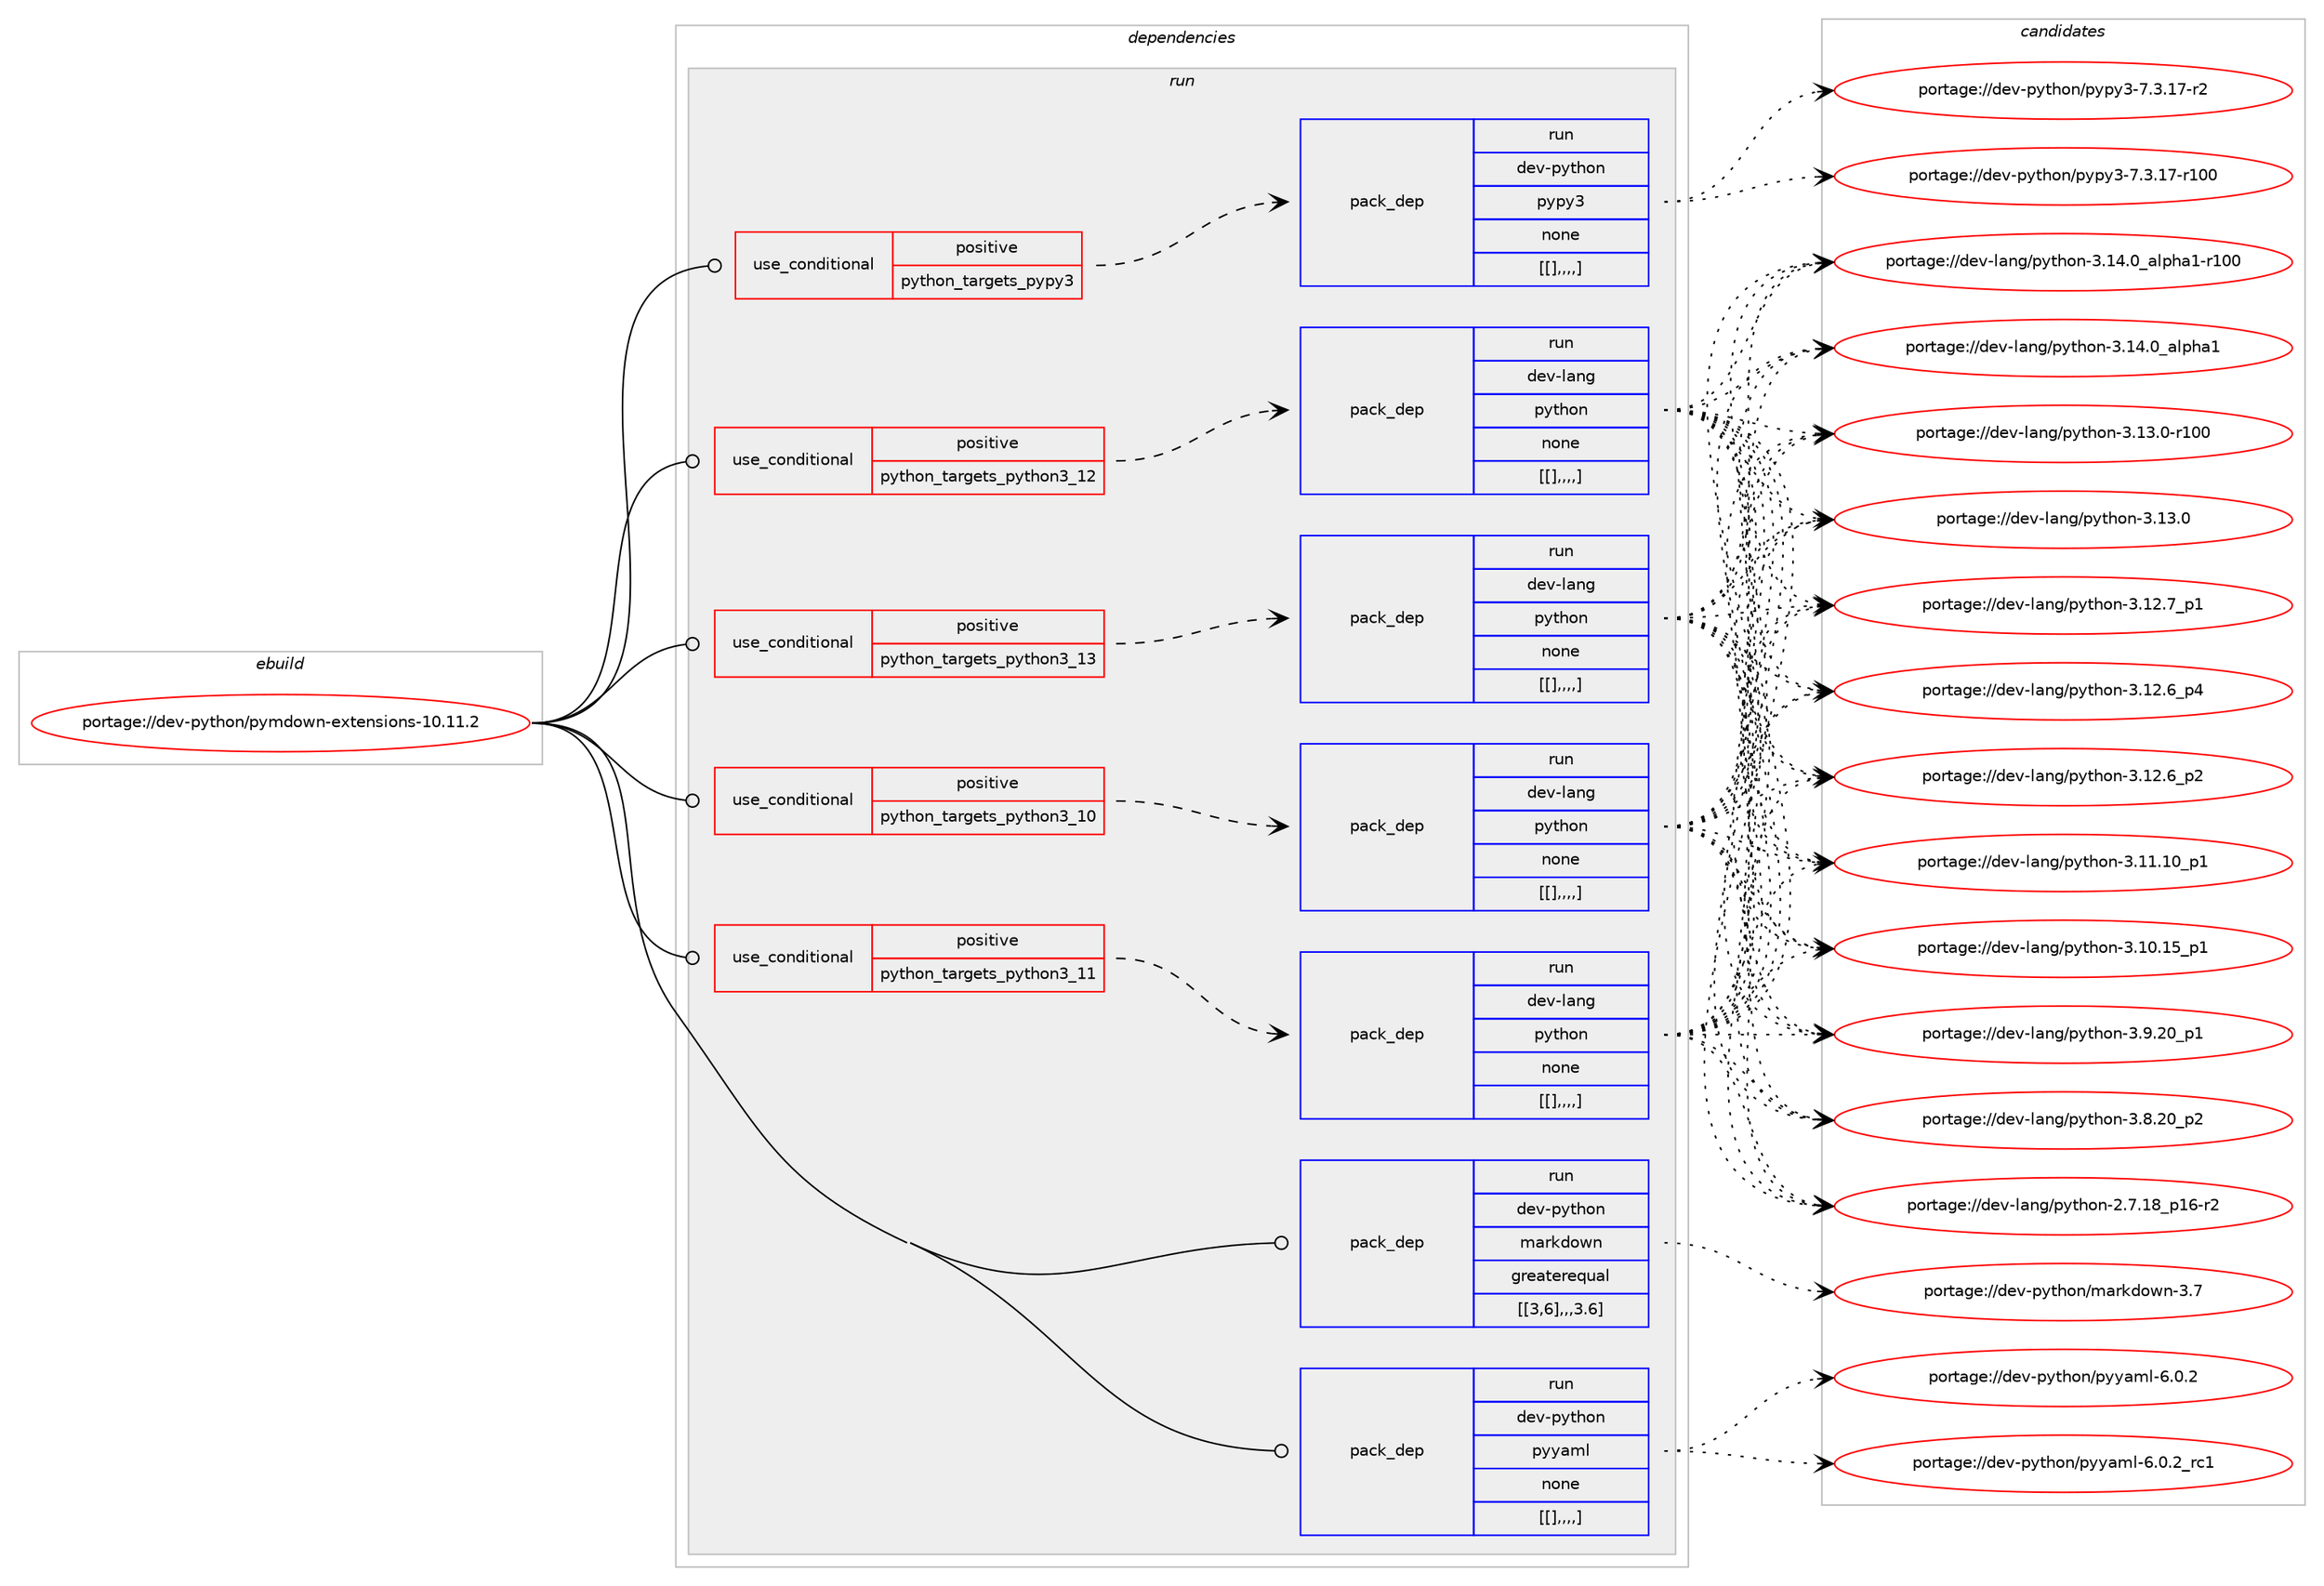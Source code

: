 digraph prolog {

# *************
# Graph options
# *************

newrank=true;
concentrate=true;
compound=true;
graph [rankdir=LR,fontname=Helvetica,fontsize=10,ranksep=1.5];#, ranksep=2.5, nodesep=0.2];
edge  [arrowhead=vee];
node  [fontname=Helvetica,fontsize=10];

# **********
# The ebuild
# **********

subgraph cluster_leftcol {
color=gray;
label=<<i>ebuild</i>>;
id [label="portage://dev-python/pymdown-extensions-10.11.2", color=red, width=4, href="../dev-python/pymdown-extensions-10.11.2.svg"];
}

# ****************
# The dependencies
# ****************

subgraph cluster_midcol {
color=gray;
label=<<i>dependencies</i>>;
subgraph cluster_compile {
fillcolor="#eeeeee";
style=filled;
label=<<i>compile</i>>;
}
subgraph cluster_compileandrun {
fillcolor="#eeeeee";
style=filled;
label=<<i>compile and run</i>>;
}
subgraph cluster_run {
fillcolor="#eeeeee";
style=filled;
label=<<i>run</i>>;
subgraph cond39728 {
dependency163673 [label=<<TABLE BORDER="0" CELLBORDER="1" CELLSPACING="0" CELLPADDING="4"><TR><TD ROWSPAN="3" CELLPADDING="10">use_conditional</TD></TR><TR><TD>positive</TD></TR><TR><TD>python_targets_pypy3</TD></TR></TABLE>>, shape=none, color=red];
subgraph pack122644 {
dependency163780 [label=<<TABLE BORDER="0" CELLBORDER="1" CELLSPACING="0" CELLPADDING="4" WIDTH="220"><TR><TD ROWSPAN="6" CELLPADDING="30">pack_dep</TD></TR><TR><TD WIDTH="110">run</TD></TR><TR><TD>dev-python</TD></TR><TR><TD>pypy3</TD></TR><TR><TD>none</TD></TR><TR><TD>[[],,,,]</TD></TR></TABLE>>, shape=none, color=blue];
}
dependency163673:e -> dependency163780:w [weight=20,style="dashed",arrowhead="vee"];
}
id:e -> dependency163673:w [weight=20,style="solid",arrowhead="odot"];
subgraph cond39789 {
dependency163822 [label=<<TABLE BORDER="0" CELLBORDER="1" CELLSPACING="0" CELLPADDING="4"><TR><TD ROWSPAN="3" CELLPADDING="10">use_conditional</TD></TR><TR><TD>positive</TD></TR><TR><TD>python_targets_python3_10</TD></TR></TABLE>>, shape=none, color=red];
subgraph pack122704 {
dependency163827 [label=<<TABLE BORDER="0" CELLBORDER="1" CELLSPACING="0" CELLPADDING="4" WIDTH="220"><TR><TD ROWSPAN="6" CELLPADDING="30">pack_dep</TD></TR><TR><TD WIDTH="110">run</TD></TR><TR><TD>dev-lang</TD></TR><TR><TD>python</TD></TR><TR><TD>none</TD></TR><TR><TD>[[],,,,]</TD></TR></TABLE>>, shape=none, color=blue];
}
dependency163822:e -> dependency163827:w [weight=20,style="dashed",arrowhead="vee"];
}
id:e -> dependency163822:w [weight=20,style="solid",arrowhead="odot"];
subgraph cond39802 {
dependency163834 [label=<<TABLE BORDER="0" CELLBORDER="1" CELLSPACING="0" CELLPADDING="4"><TR><TD ROWSPAN="3" CELLPADDING="10">use_conditional</TD></TR><TR><TD>positive</TD></TR><TR><TD>python_targets_python3_11</TD></TR></TABLE>>, shape=none, color=red];
subgraph pack122729 {
dependency163887 [label=<<TABLE BORDER="0" CELLBORDER="1" CELLSPACING="0" CELLPADDING="4" WIDTH="220"><TR><TD ROWSPAN="6" CELLPADDING="30">pack_dep</TD></TR><TR><TD WIDTH="110">run</TD></TR><TR><TD>dev-lang</TD></TR><TR><TD>python</TD></TR><TR><TD>none</TD></TR><TR><TD>[[],,,,]</TD></TR></TABLE>>, shape=none, color=blue];
}
dependency163834:e -> dependency163887:w [weight=20,style="dashed",arrowhead="vee"];
}
id:e -> dependency163834:w [weight=20,style="solid",arrowhead="odot"];
subgraph cond39827 {
dependency163903 [label=<<TABLE BORDER="0" CELLBORDER="1" CELLSPACING="0" CELLPADDING="4"><TR><TD ROWSPAN="3" CELLPADDING="10">use_conditional</TD></TR><TR><TD>positive</TD></TR><TR><TD>python_targets_python3_12</TD></TR></TABLE>>, shape=none, color=red];
subgraph pack122773 {
dependency163950 [label=<<TABLE BORDER="0" CELLBORDER="1" CELLSPACING="0" CELLPADDING="4" WIDTH="220"><TR><TD ROWSPAN="6" CELLPADDING="30">pack_dep</TD></TR><TR><TD WIDTH="110">run</TD></TR><TR><TD>dev-lang</TD></TR><TR><TD>python</TD></TR><TR><TD>none</TD></TR><TR><TD>[[],,,,]</TD></TR></TABLE>>, shape=none, color=blue];
}
dependency163903:e -> dependency163950:w [weight=20,style="dashed",arrowhead="vee"];
}
id:e -> dependency163903:w [weight=20,style="solid",arrowhead="odot"];
subgraph cond39854 {
dependency163956 [label=<<TABLE BORDER="0" CELLBORDER="1" CELLSPACING="0" CELLPADDING="4"><TR><TD ROWSPAN="3" CELLPADDING="10">use_conditional</TD></TR><TR><TD>positive</TD></TR><TR><TD>python_targets_python3_13</TD></TR></TABLE>>, shape=none, color=red];
subgraph pack122796 {
dependency164000 [label=<<TABLE BORDER="0" CELLBORDER="1" CELLSPACING="0" CELLPADDING="4" WIDTH="220"><TR><TD ROWSPAN="6" CELLPADDING="30">pack_dep</TD></TR><TR><TD WIDTH="110">run</TD></TR><TR><TD>dev-lang</TD></TR><TR><TD>python</TD></TR><TR><TD>none</TD></TR><TR><TD>[[],,,,]</TD></TR></TABLE>>, shape=none, color=blue];
}
dependency163956:e -> dependency164000:w [weight=20,style="dashed",arrowhead="vee"];
}
id:e -> dependency163956:w [weight=20,style="solid",arrowhead="odot"];
subgraph pack122814 {
dependency164024 [label=<<TABLE BORDER="0" CELLBORDER="1" CELLSPACING="0" CELLPADDING="4" WIDTH="220"><TR><TD ROWSPAN="6" CELLPADDING="30">pack_dep</TD></TR><TR><TD WIDTH="110">run</TD></TR><TR><TD>dev-python</TD></TR><TR><TD>markdown</TD></TR><TR><TD>greaterequal</TD></TR><TR><TD>[[3,6],,,3.6]</TD></TR></TABLE>>, shape=none, color=blue];
}
id:e -> dependency164024:w [weight=20,style="solid",arrowhead="odot"];
subgraph pack122846 {
dependency164069 [label=<<TABLE BORDER="0" CELLBORDER="1" CELLSPACING="0" CELLPADDING="4" WIDTH="220"><TR><TD ROWSPAN="6" CELLPADDING="30">pack_dep</TD></TR><TR><TD WIDTH="110">run</TD></TR><TR><TD>dev-python</TD></TR><TR><TD>pyyaml</TD></TR><TR><TD>none</TD></TR><TR><TD>[[],,,,]</TD></TR></TABLE>>, shape=none, color=blue];
}
id:e -> dependency164069:w [weight=20,style="solid",arrowhead="odot"];
}
}

# **************
# The candidates
# **************

subgraph cluster_choices {
rank=same;
color=gray;
label=<<i>candidates</i>>;

subgraph choice122560 {
color=black;
nodesep=1;
choice100101118451121211161041111104711212111212151455546514649554511450 [label="portage://dev-python/pypy3-7.3.17-r2", color=red, width=4,href="../dev-python/pypy3-7.3.17-r2.svg"];
choice1001011184511212111610411111047112121112121514555465146495545114494848 [label="portage://dev-python/pypy3-7.3.17-r100", color=red, width=4,href="../dev-python/pypy3-7.3.17-r100.svg"];
dependency163780:e -> choice100101118451121211161041111104711212111212151455546514649554511450:w [style=dotted,weight="100"];
dependency163780:e -> choice1001011184511212111610411111047112121112121514555465146495545114494848:w [style=dotted,weight="100"];
}
subgraph choice122587 {
color=black;
nodesep=1;
choice100101118451089711010347112121116104111110455146495246489597108112104974945114494848 [label="portage://dev-lang/python-3.14.0_alpha1-r100", color=red, width=4,href="../dev-lang/python-3.14.0_alpha1-r100.svg"];
choice1001011184510897110103471121211161041111104551464952464895971081121049749 [label="portage://dev-lang/python-3.14.0_alpha1", color=red, width=4,href="../dev-lang/python-3.14.0_alpha1.svg"];
choice1001011184510897110103471121211161041111104551464951464845114494848 [label="portage://dev-lang/python-3.13.0-r100", color=red, width=4,href="../dev-lang/python-3.13.0-r100.svg"];
choice10010111845108971101034711212111610411111045514649514648 [label="portage://dev-lang/python-3.13.0", color=red, width=4,href="../dev-lang/python-3.13.0.svg"];
choice100101118451089711010347112121116104111110455146495046559511249 [label="portage://dev-lang/python-3.12.7_p1", color=red, width=4,href="../dev-lang/python-3.12.7_p1.svg"];
choice100101118451089711010347112121116104111110455146495046549511252 [label="portage://dev-lang/python-3.12.6_p4", color=red, width=4,href="../dev-lang/python-3.12.6_p4.svg"];
choice100101118451089711010347112121116104111110455146495046549511250 [label="portage://dev-lang/python-3.12.6_p2", color=red, width=4,href="../dev-lang/python-3.12.6_p2.svg"];
choice10010111845108971101034711212111610411111045514649494649489511249 [label="portage://dev-lang/python-3.11.10_p1", color=red, width=4,href="../dev-lang/python-3.11.10_p1.svg"];
choice10010111845108971101034711212111610411111045514649484649539511249 [label="portage://dev-lang/python-3.10.15_p1", color=red, width=4,href="../dev-lang/python-3.10.15_p1.svg"];
choice100101118451089711010347112121116104111110455146574650489511249 [label="portage://dev-lang/python-3.9.20_p1", color=red, width=4,href="../dev-lang/python-3.9.20_p1.svg"];
choice100101118451089711010347112121116104111110455146564650489511250 [label="portage://dev-lang/python-3.8.20_p2", color=red, width=4,href="../dev-lang/python-3.8.20_p2.svg"];
choice100101118451089711010347112121116104111110455046554649569511249544511450 [label="portage://dev-lang/python-2.7.18_p16-r2", color=red, width=4,href="../dev-lang/python-2.7.18_p16-r2.svg"];
dependency163827:e -> choice100101118451089711010347112121116104111110455146495246489597108112104974945114494848:w [style=dotted,weight="100"];
dependency163827:e -> choice1001011184510897110103471121211161041111104551464952464895971081121049749:w [style=dotted,weight="100"];
dependency163827:e -> choice1001011184510897110103471121211161041111104551464951464845114494848:w [style=dotted,weight="100"];
dependency163827:e -> choice10010111845108971101034711212111610411111045514649514648:w [style=dotted,weight="100"];
dependency163827:e -> choice100101118451089711010347112121116104111110455146495046559511249:w [style=dotted,weight="100"];
dependency163827:e -> choice100101118451089711010347112121116104111110455146495046549511252:w [style=dotted,weight="100"];
dependency163827:e -> choice100101118451089711010347112121116104111110455146495046549511250:w [style=dotted,weight="100"];
dependency163827:e -> choice10010111845108971101034711212111610411111045514649494649489511249:w [style=dotted,weight="100"];
dependency163827:e -> choice10010111845108971101034711212111610411111045514649484649539511249:w [style=dotted,weight="100"];
dependency163827:e -> choice100101118451089711010347112121116104111110455146574650489511249:w [style=dotted,weight="100"];
dependency163827:e -> choice100101118451089711010347112121116104111110455146564650489511250:w [style=dotted,weight="100"];
dependency163827:e -> choice100101118451089711010347112121116104111110455046554649569511249544511450:w [style=dotted,weight="100"];
}
subgraph choice122597 {
color=black;
nodesep=1;
choice100101118451089711010347112121116104111110455146495246489597108112104974945114494848 [label="portage://dev-lang/python-3.14.0_alpha1-r100", color=red, width=4,href="../dev-lang/python-3.14.0_alpha1-r100.svg"];
choice1001011184510897110103471121211161041111104551464952464895971081121049749 [label="portage://dev-lang/python-3.14.0_alpha1", color=red, width=4,href="../dev-lang/python-3.14.0_alpha1.svg"];
choice1001011184510897110103471121211161041111104551464951464845114494848 [label="portage://dev-lang/python-3.13.0-r100", color=red, width=4,href="../dev-lang/python-3.13.0-r100.svg"];
choice10010111845108971101034711212111610411111045514649514648 [label="portage://dev-lang/python-3.13.0", color=red, width=4,href="../dev-lang/python-3.13.0.svg"];
choice100101118451089711010347112121116104111110455146495046559511249 [label="portage://dev-lang/python-3.12.7_p1", color=red, width=4,href="../dev-lang/python-3.12.7_p1.svg"];
choice100101118451089711010347112121116104111110455146495046549511252 [label="portage://dev-lang/python-3.12.6_p4", color=red, width=4,href="../dev-lang/python-3.12.6_p4.svg"];
choice100101118451089711010347112121116104111110455146495046549511250 [label="portage://dev-lang/python-3.12.6_p2", color=red, width=4,href="../dev-lang/python-3.12.6_p2.svg"];
choice10010111845108971101034711212111610411111045514649494649489511249 [label="portage://dev-lang/python-3.11.10_p1", color=red, width=4,href="../dev-lang/python-3.11.10_p1.svg"];
choice10010111845108971101034711212111610411111045514649484649539511249 [label="portage://dev-lang/python-3.10.15_p1", color=red, width=4,href="../dev-lang/python-3.10.15_p1.svg"];
choice100101118451089711010347112121116104111110455146574650489511249 [label="portage://dev-lang/python-3.9.20_p1", color=red, width=4,href="../dev-lang/python-3.9.20_p1.svg"];
choice100101118451089711010347112121116104111110455146564650489511250 [label="portage://dev-lang/python-3.8.20_p2", color=red, width=4,href="../dev-lang/python-3.8.20_p2.svg"];
choice100101118451089711010347112121116104111110455046554649569511249544511450 [label="portage://dev-lang/python-2.7.18_p16-r2", color=red, width=4,href="../dev-lang/python-2.7.18_p16-r2.svg"];
dependency163887:e -> choice100101118451089711010347112121116104111110455146495246489597108112104974945114494848:w [style=dotted,weight="100"];
dependency163887:e -> choice1001011184510897110103471121211161041111104551464952464895971081121049749:w [style=dotted,weight="100"];
dependency163887:e -> choice1001011184510897110103471121211161041111104551464951464845114494848:w [style=dotted,weight="100"];
dependency163887:e -> choice10010111845108971101034711212111610411111045514649514648:w [style=dotted,weight="100"];
dependency163887:e -> choice100101118451089711010347112121116104111110455146495046559511249:w [style=dotted,weight="100"];
dependency163887:e -> choice100101118451089711010347112121116104111110455146495046549511252:w [style=dotted,weight="100"];
dependency163887:e -> choice100101118451089711010347112121116104111110455146495046549511250:w [style=dotted,weight="100"];
dependency163887:e -> choice10010111845108971101034711212111610411111045514649494649489511249:w [style=dotted,weight="100"];
dependency163887:e -> choice10010111845108971101034711212111610411111045514649484649539511249:w [style=dotted,weight="100"];
dependency163887:e -> choice100101118451089711010347112121116104111110455146574650489511249:w [style=dotted,weight="100"];
dependency163887:e -> choice100101118451089711010347112121116104111110455146564650489511250:w [style=dotted,weight="100"];
dependency163887:e -> choice100101118451089711010347112121116104111110455046554649569511249544511450:w [style=dotted,weight="100"];
}
subgraph choice122614 {
color=black;
nodesep=1;
choice100101118451089711010347112121116104111110455146495246489597108112104974945114494848 [label="portage://dev-lang/python-3.14.0_alpha1-r100", color=red, width=4,href="../dev-lang/python-3.14.0_alpha1-r100.svg"];
choice1001011184510897110103471121211161041111104551464952464895971081121049749 [label="portage://dev-lang/python-3.14.0_alpha1", color=red, width=4,href="../dev-lang/python-3.14.0_alpha1.svg"];
choice1001011184510897110103471121211161041111104551464951464845114494848 [label="portage://dev-lang/python-3.13.0-r100", color=red, width=4,href="../dev-lang/python-3.13.0-r100.svg"];
choice10010111845108971101034711212111610411111045514649514648 [label="portage://dev-lang/python-3.13.0", color=red, width=4,href="../dev-lang/python-3.13.0.svg"];
choice100101118451089711010347112121116104111110455146495046559511249 [label="portage://dev-lang/python-3.12.7_p1", color=red, width=4,href="../dev-lang/python-3.12.7_p1.svg"];
choice100101118451089711010347112121116104111110455146495046549511252 [label="portage://dev-lang/python-3.12.6_p4", color=red, width=4,href="../dev-lang/python-3.12.6_p4.svg"];
choice100101118451089711010347112121116104111110455146495046549511250 [label="portage://dev-lang/python-3.12.6_p2", color=red, width=4,href="../dev-lang/python-3.12.6_p2.svg"];
choice10010111845108971101034711212111610411111045514649494649489511249 [label="portage://dev-lang/python-3.11.10_p1", color=red, width=4,href="../dev-lang/python-3.11.10_p1.svg"];
choice10010111845108971101034711212111610411111045514649484649539511249 [label="portage://dev-lang/python-3.10.15_p1", color=red, width=4,href="../dev-lang/python-3.10.15_p1.svg"];
choice100101118451089711010347112121116104111110455146574650489511249 [label="portage://dev-lang/python-3.9.20_p1", color=red, width=4,href="../dev-lang/python-3.9.20_p1.svg"];
choice100101118451089711010347112121116104111110455146564650489511250 [label="portage://dev-lang/python-3.8.20_p2", color=red, width=4,href="../dev-lang/python-3.8.20_p2.svg"];
choice100101118451089711010347112121116104111110455046554649569511249544511450 [label="portage://dev-lang/python-2.7.18_p16-r2", color=red, width=4,href="../dev-lang/python-2.7.18_p16-r2.svg"];
dependency163950:e -> choice100101118451089711010347112121116104111110455146495246489597108112104974945114494848:w [style=dotted,weight="100"];
dependency163950:e -> choice1001011184510897110103471121211161041111104551464952464895971081121049749:w [style=dotted,weight="100"];
dependency163950:e -> choice1001011184510897110103471121211161041111104551464951464845114494848:w [style=dotted,weight="100"];
dependency163950:e -> choice10010111845108971101034711212111610411111045514649514648:w [style=dotted,weight="100"];
dependency163950:e -> choice100101118451089711010347112121116104111110455146495046559511249:w [style=dotted,weight="100"];
dependency163950:e -> choice100101118451089711010347112121116104111110455146495046549511252:w [style=dotted,weight="100"];
dependency163950:e -> choice100101118451089711010347112121116104111110455146495046549511250:w [style=dotted,weight="100"];
dependency163950:e -> choice10010111845108971101034711212111610411111045514649494649489511249:w [style=dotted,weight="100"];
dependency163950:e -> choice10010111845108971101034711212111610411111045514649484649539511249:w [style=dotted,weight="100"];
dependency163950:e -> choice100101118451089711010347112121116104111110455146574650489511249:w [style=dotted,weight="100"];
dependency163950:e -> choice100101118451089711010347112121116104111110455146564650489511250:w [style=dotted,weight="100"];
dependency163950:e -> choice100101118451089711010347112121116104111110455046554649569511249544511450:w [style=dotted,weight="100"];
}
subgraph choice122624 {
color=black;
nodesep=1;
choice100101118451089711010347112121116104111110455146495246489597108112104974945114494848 [label="portage://dev-lang/python-3.14.0_alpha1-r100", color=red, width=4,href="../dev-lang/python-3.14.0_alpha1-r100.svg"];
choice1001011184510897110103471121211161041111104551464952464895971081121049749 [label="portage://dev-lang/python-3.14.0_alpha1", color=red, width=4,href="../dev-lang/python-3.14.0_alpha1.svg"];
choice1001011184510897110103471121211161041111104551464951464845114494848 [label="portage://dev-lang/python-3.13.0-r100", color=red, width=4,href="../dev-lang/python-3.13.0-r100.svg"];
choice10010111845108971101034711212111610411111045514649514648 [label="portage://dev-lang/python-3.13.0", color=red, width=4,href="../dev-lang/python-3.13.0.svg"];
choice100101118451089711010347112121116104111110455146495046559511249 [label="portage://dev-lang/python-3.12.7_p1", color=red, width=4,href="../dev-lang/python-3.12.7_p1.svg"];
choice100101118451089711010347112121116104111110455146495046549511252 [label="portage://dev-lang/python-3.12.6_p4", color=red, width=4,href="../dev-lang/python-3.12.6_p4.svg"];
choice100101118451089711010347112121116104111110455146495046549511250 [label="portage://dev-lang/python-3.12.6_p2", color=red, width=4,href="../dev-lang/python-3.12.6_p2.svg"];
choice10010111845108971101034711212111610411111045514649494649489511249 [label="portage://dev-lang/python-3.11.10_p1", color=red, width=4,href="../dev-lang/python-3.11.10_p1.svg"];
choice10010111845108971101034711212111610411111045514649484649539511249 [label="portage://dev-lang/python-3.10.15_p1", color=red, width=4,href="../dev-lang/python-3.10.15_p1.svg"];
choice100101118451089711010347112121116104111110455146574650489511249 [label="portage://dev-lang/python-3.9.20_p1", color=red, width=4,href="../dev-lang/python-3.9.20_p1.svg"];
choice100101118451089711010347112121116104111110455146564650489511250 [label="portage://dev-lang/python-3.8.20_p2", color=red, width=4,href="../dev-lang/python-3.8.20_p2.svg"];
choice100101118451089711010347112121116104111110455046554649569511249544511450 [label="portage://dev-lang/python-2.7.18_p16-r2", color=red, width=4,href="../dev-lang/python-2.7.18_p16-r2.svg"];
dependency164000:e -> choice100101118451089711010347112121116104111110455146495246489597108112104974945114494848:w [style=dotted,weight="100"];
dependency164000:e -> choice1001011184510897110103471121211161041111104551464952464895971081121049749:w [style=dotted,weight="100"];
dependency164000:e -> choice1001011184510897110103471121211161041111104551464951464845114494848:w [style=dotted,weight="100"];
dependency164000:e -> choice10010111845108971101034711212111610411111045514649514648:w [style=dotted,weight="100"];
dependency164000:e -> choice100101118451089711010347112121116104111110455146495046559511249:w [style=dotted,weight="100"];
dependency164000:e -> choice100101118451089711010347112121116104111110455146495046549511252:w [style=dotted,weight="100"];
dependency164000:e -> choice100101118451089711010347112121116104111110455146495046549511250:w [style=dotted,weight="100"];
dependency164000:e -> choice10010111845108971101034711212111610411111045514649494649489511249:w [style=dotted,weight="100"];
dependency164000:e -> choice10010111845108971101034711212111610411111045514649484649539511249:w [style=dotted,weight="100"];
dependency164000:e -> choice100101118451089711010347112121116104111110455146574650489511249:w [style=dotted,weight="100"];
dependency164000:e -> choice100101118451089711010347112121116104111110455146564650489511250:w [style=dotted,weight="100"];
dependency164000:e -> choice100101118451089711010347112121116104111110455046554649569511249544511450:w [style=dotted,weight="100"];
}
subgraph choice122655 {
color=black;
nodesep=1;
choice10010111845112121116104111110471099711410710011111911045514655 [label="portage://dev-python/markdown-3.7", color=red, width=4,href="../dev-python/markdown-3.7.svg"];
dependency164024:e -> choice10010111845112121116104111110471099711410710011111911045514655:w [style=dotted,weight="100"];
}
subgraph choice122664 {
color=black;
nodesep=1;
choice100101118451121211161041111104711212112197109108455446484650951149949 [label="portage://dev-python/pyyaml-6.0.2_rc1", color=red, width=4,href="../dev-python/pyyaml-6.0.2_rc1.svg"];
choice100101118451121211161041111104711212112197109108455446484650 [label="portage://dev-python/pyyaml-6.0.2", color=red, width=4,href="../dev-python/pyyaml-6.0.2.svg"];
dependency164069:e -> choice100101118451121211161041111104711212112197109108455446484650951149949:w [style=dotted,weight="100"];
dependency164069:e -> choice100101118451121211161041111104711212112197109108455446484650:w [style=dotted,weight="100"];
}
}

}
